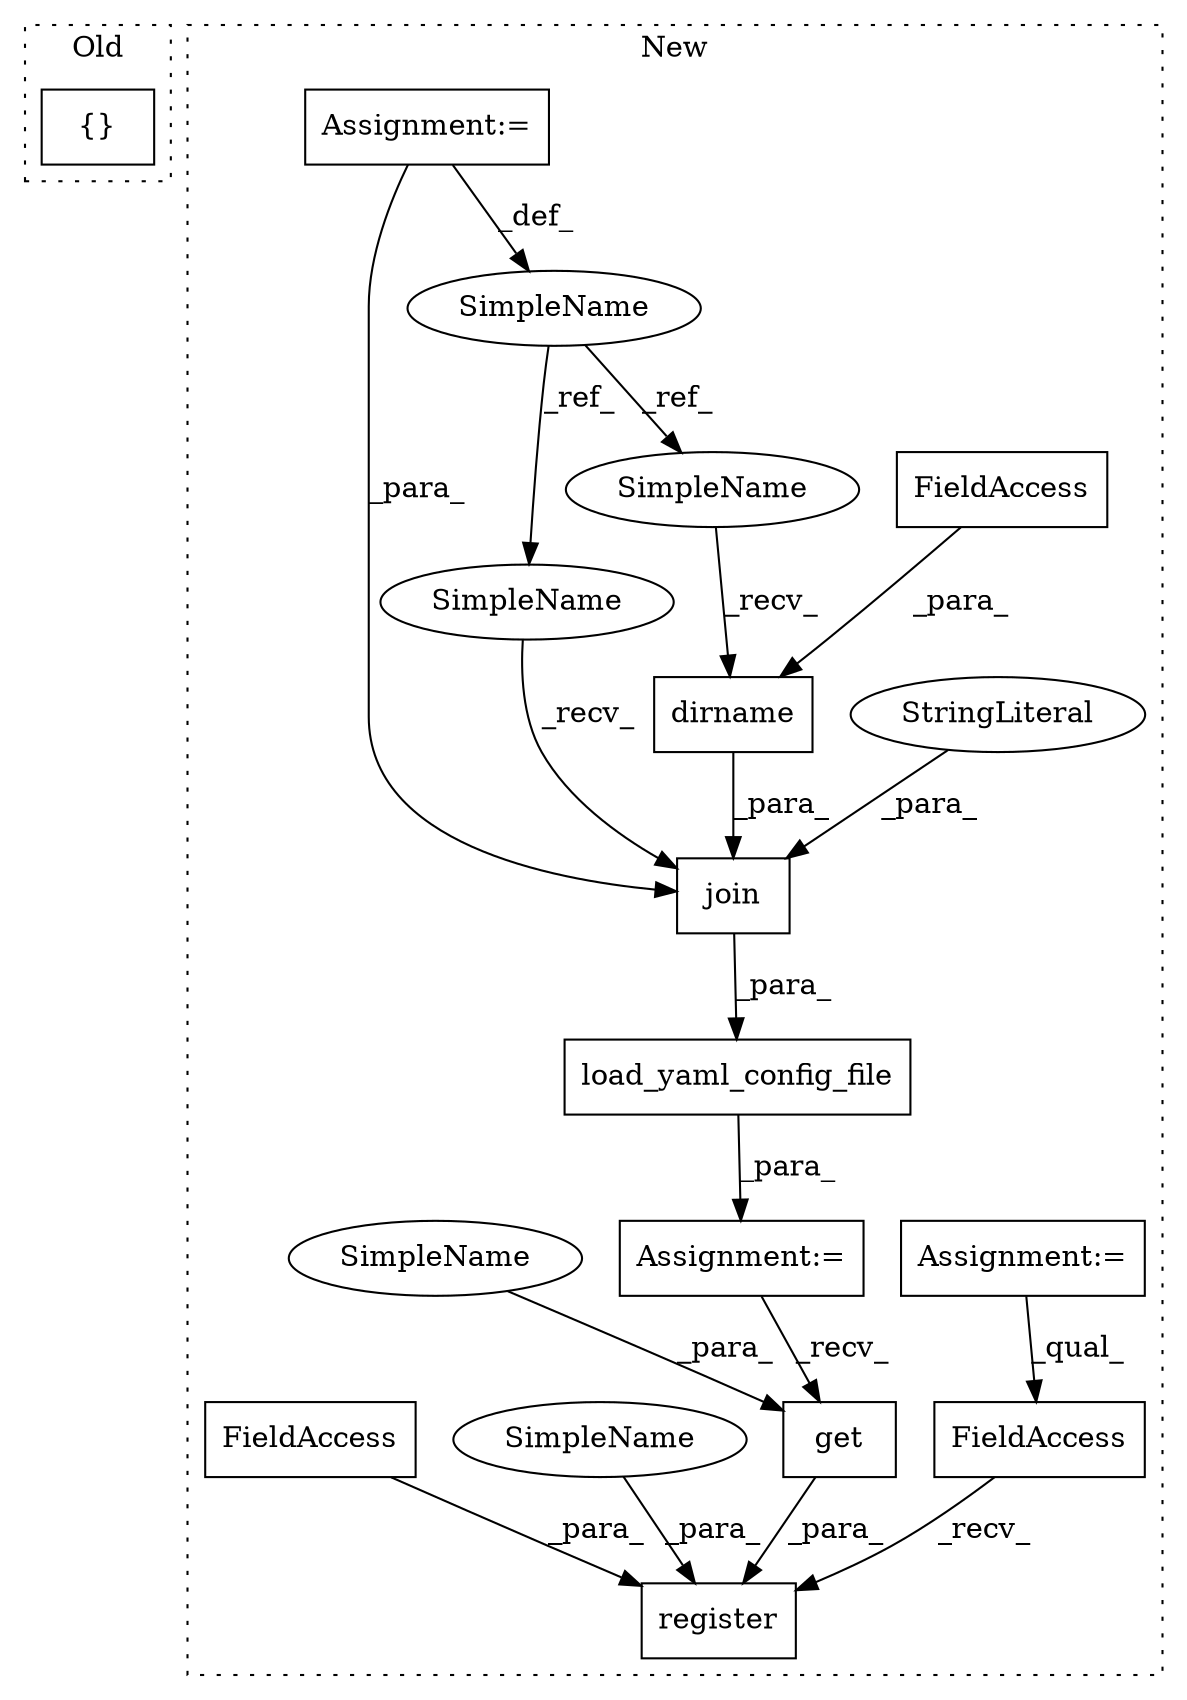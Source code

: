 digraph G {
subgraph cluster0 {
1 [label="{}" a="4" s="1749,1757" l="1,1" shape="box"];
label = "Old";
style="dotted";
}
subgraph cluster1 {
2 [label="load_yaml_config_file" a="32" s="3075,3146" l="22,1" shape="box"];
3 [label="dirname" a="32" s="3112,3128" l="8,1" shape="box"];
4 [label="FieldAccess" a="22" s="3120" l="8" shape="box"];
5 [label="join" a="32" s="3102,3145" l="5,1" shape="box"];
6 [label="StringLiteral" a="45" s="3130" l="15" shape="ellipse"];
7 [label="Assignment:=" a="7" s="3074" l="1" shape="box"];
8 [label="register" a="32" s="3167,3336" l="9,1" shape="box"];
9 [label="FieldAccess" a="22" s="3153" l="13" shape="box"];
10 [label="get" a="32" s="3287,3313" l="4,1" shape="box"];
11 [label="SimpleName" a="42" s="2290" l="4" shape="ellipse"];
12 [label="Assignment:=" a="7" s="2419" l="4" shape="box"];
13 [label="Assignment:=" a="7" s="2290" l="4" shape="box"];
14 [label="SimpleName" a="42" s="3291" l="22" shape="ellipse"];
15 [label="SimpleName" a="42" s="3228" l="22" shape="ellipse"];
16 [label="FieldAccess" a="22" s="3176" l="51" shape="box"];
17 [label="SimpleName" a="42" s="3107" l="4" shape="ellipse"];
18 [label="SimpleName" a="42" s="3097" l="4" shape="ellipse"];
label = "New";
style="dotted";
}
2 -> 7 [label="_para_"];
3 -> 5 [label="_para_"];
4 -> 3 [label="_para_"];
5 -> 2 [label="_para_"];
6 -> 5 [label="_para_"];
7 -> 10 [label="_recv_"];
9 -> 8 [label="_recv_"];
10 -> 8 [label="_para_"];
11 -> 18 [label="_ref_"];
11 -> 17 [label="_ref_"];
12 -> 9 [label="_qual_"];
13 -> 11 [label="_def_"];
13 -> 5 [label="_para_"];
14 -> 10 [label="_para_"];
15 -> 8 [label="_para_"];
16 -> 8 [label="_para_"];
17 -> 3 [label="_recv_"];
18 -> 5 [label="_recv_"];
}